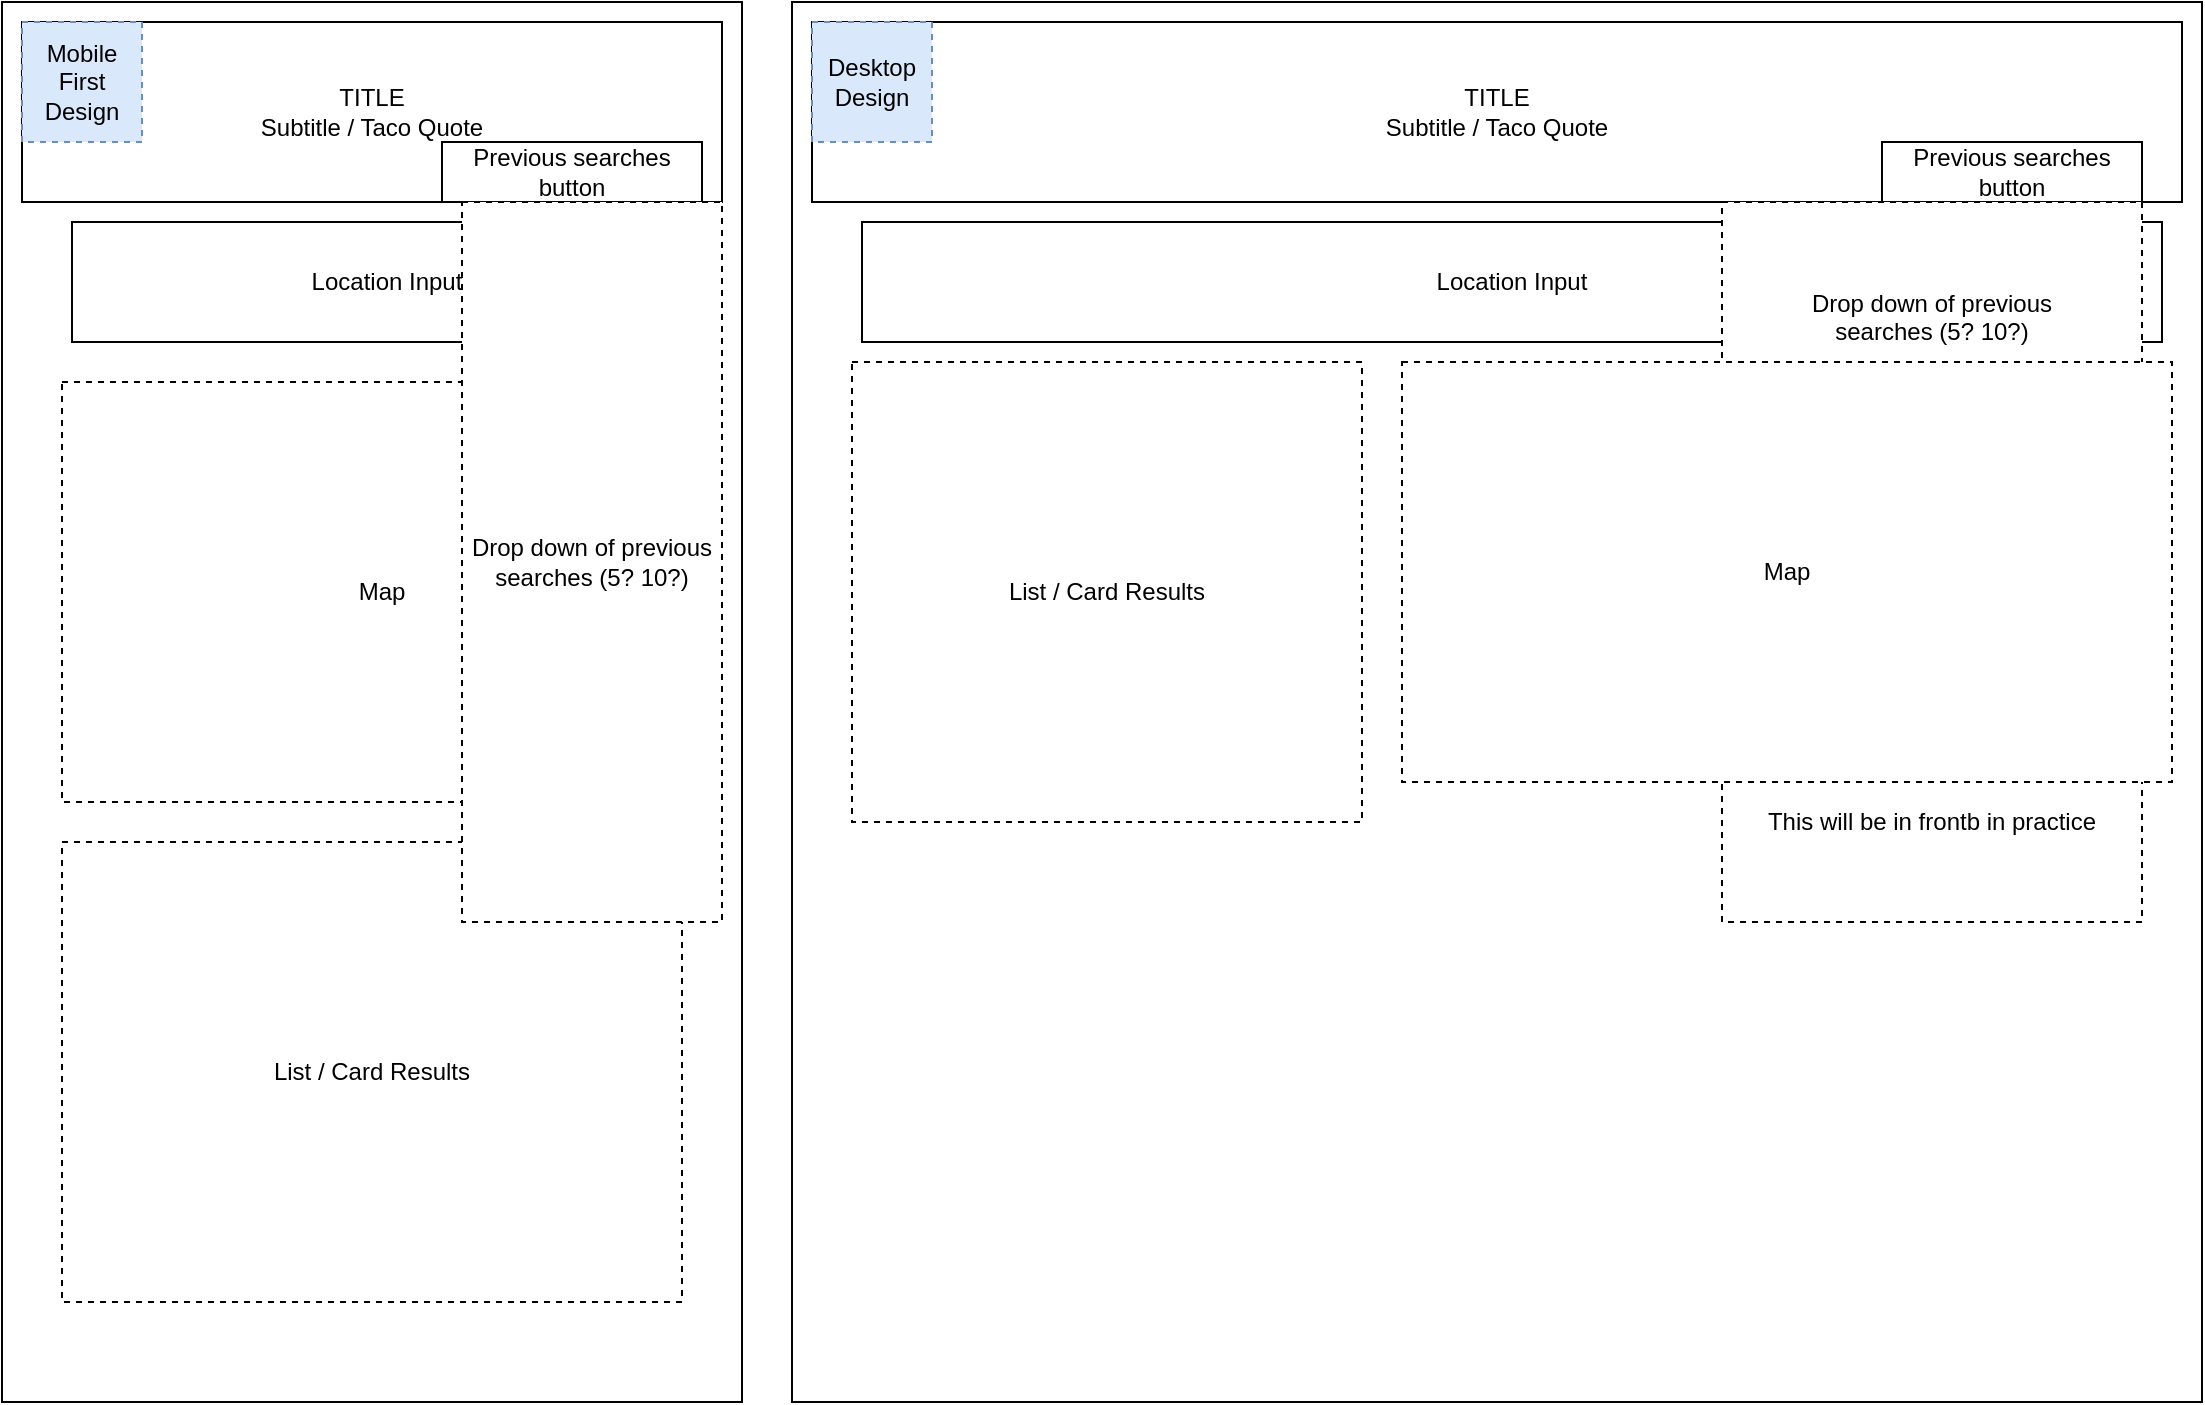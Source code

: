 <mxfile version="15.4.3" type="device"><diagram id="GfAk3cEiJcow96ZIODzD" name="Page-1"><mxGraphModel dx="1422" dy="762" grid="1" gridSize="10" guides="1" tooltips="1" connect="1" arrows="1" fold="1" page="1" pageScale="1" pageWidth="850" pageHeight="1100" math="0" shadow="0"><root><mxCell id="0"/><mxCell id="1" parent="0"/><mxCell id="Yr0-PiUIzKYvqYDnWMQu-1" value="" style="rounded=0;whiteSpace=wrap;html=1;" vertex="1" parent="1"><mxGeometry x="30" y="30" width="370" height="700" as="geometry"/></mxCell><mxCell id="Yr0-PiUIzKYvqYDnWMQu-3" value="TITLE&lt;br&gt;Subtitle / Taco Quote" style="rounded=0;whiteSpace=wrap;html=1;" vertex="1" parent="1"><mxGeometry x="40" y="40" width="350" height="90" as="geometry"/></mxCell><mxCell id="Yr0-PiUIzKYvqYDnWMQu-6" value="Map" style="rounded=0;whiteSpace=wrap;html=1;dashed=1;" vertex="1" parent="1"><mxGeometry x="60" y="220" width="320" height="210" as="geometry"/></mxCell><mxCell id="Yr0-PiUIzKYvqYDnWMQu-7" value="List / Card Results" style="rounded=0;whiteSpace=wrap;html=1;dashed=1;" vertex="1" parent="1"><mxGeometry x="60" y="450" width="310" height="230" as="geometry"/></mxCell><mxCell id="Yr0-PiUIzKYvqYDnWMQu-11" value="Previous searches button" style="rounded=0;whiteSpace=wrap;html=1;" vertex="1" parent="1"><mxGeometry x="250" y="100" width="130" height="30" as="geometry"/></mxCell><mxCell id="Yr0-PiUIzKYvqYDnWMQu-2" value="Location Input" style="rounded=0;whiteSpace=wrap;html=1;" vertex="1" parent="1"><mxGeometry x="65" y="140" width="315" height="60" as="geometry"/></mxCell><mxCell id="Yr0-PiUIzKYvqYDnWMQu-12" value="Drop down of previous&lt;br&gt;searches (5? 10?)" style="rounded=0;whiteSpace=wrap;html=1;dashed=1;" vertex="1" parent="1"><mxGeometry x="260" y="130" width="130" height="360" as="geometry"/></mxCell><mxCell id="Yr0-PiUIzKYvqYDnWMQu-13" value="Mobile First Design" style="text;html=1;strokeColor=#6c8ebf;fillColor=#dae8fc;align=center;verticalAlign=middle;whiteSpace=wrap;rounded=0;dashed=1;" vertex="1" parent="1"><mxGeometry x="40" y="40" width="60" height="60" as="geometry"/></mxCell><mxCell id="Yr0-PiUIzKYvqYDnWMQu-15" value="" style="rounded=0;whiteSpace=wrap;html=1;" vertex="1" parent="1"><mxGeometry x="425" y="30" width="705" height="700" as="geometry"/></mxCell><mxCell id="Yr0-PiUIzKYvqYDnWMQu-16" value="TITLE&lt;br&gt;Subtitle / Taco Quote" style="rounded=0;whiteSpace=wrap;html=1;" vertex="1" parent="1"><mxGeometry x="435" y="40" width="685" height="90" as="geometry"/></mxCell><mxCell id="Yr0-PiUIzKYvqYDnWMQu-18" value="List / Card Results" style="rounded=0;whiteSpace=wrap;html=1;dashed=1;" vertex="1" parent="1"><mxGeometry x="455" y="210" width="255" height="230" as="geometry"/></mxCell><mxCell id="Yr0-PiUIzKYvqYDnWMQu-19" value="Previous searches button" style="rounded=0;whiteSpace=wrap;html=1;" vertex="1" parent="1"><mxGeometry x="970" y="100" width="130" height="30" as="geometry"/></mxCell><mxCell id="Yr0-PiUIzKYvqYDnWMQu-20" value="Location Input" style="rounded=0;whiteSpace=wrap;html=1;" vertex="1" parent="1"><mxGeometry x="460" y="140" width="650" height="60" as="geometry"/></mxCell><mxCell id="Yr0-PiUIzKYvqYDnWMQu-21" value="Drop down of previous&lt;br&gt;searches (5? 10?)&lt;br&gt;&lt;br&gt;&lt;br&gt;&lt;br&gt;&lt;br&gt;&lt;br&gt;&lt;br&gt;&lt;br&gt;&lt;br&gt;&lt;br&gt;&lt;br&gt;&lt;br&gt;&lt;br&gt;&lt;br&gt;&lt;br&gt;&lt;br&gt;&lt;br&gt;This will be in frontb in practice" style="rounded=0;whiteSpace=wrap;html=1;dashed=1;" vertex="1" parent="1"><mxGeometry x="890" y="130" width="210" height="360" as="geometry"/></mxCell><mxCell id="Yr0-PiUIzKYvqYDnWMQu-22" value="Desktop Design" style="text;html=1;strokeColor=#6c8ebf;fillColor=#dae8fc;align=center;verticalAlign=middle;whiteSpace=wrap;rounded=0;dashed=1;" vertex="1" parent="1"><mxGeometry x="435" y="40" width="60" height="60" as="geometry"/></mxCell><mxCell id="Yr0-PiUIzKYvqYDnWMQu-17" value="Map" style="rounded=0;whiteSpace=wrap;html=1;dashed=1;" vertex="1" parent="1"><mxGeometry x="730" y="210" width="385" height="210" as="geometry"/></mxCell></root></mxGraphModel></diagram></mxfile>